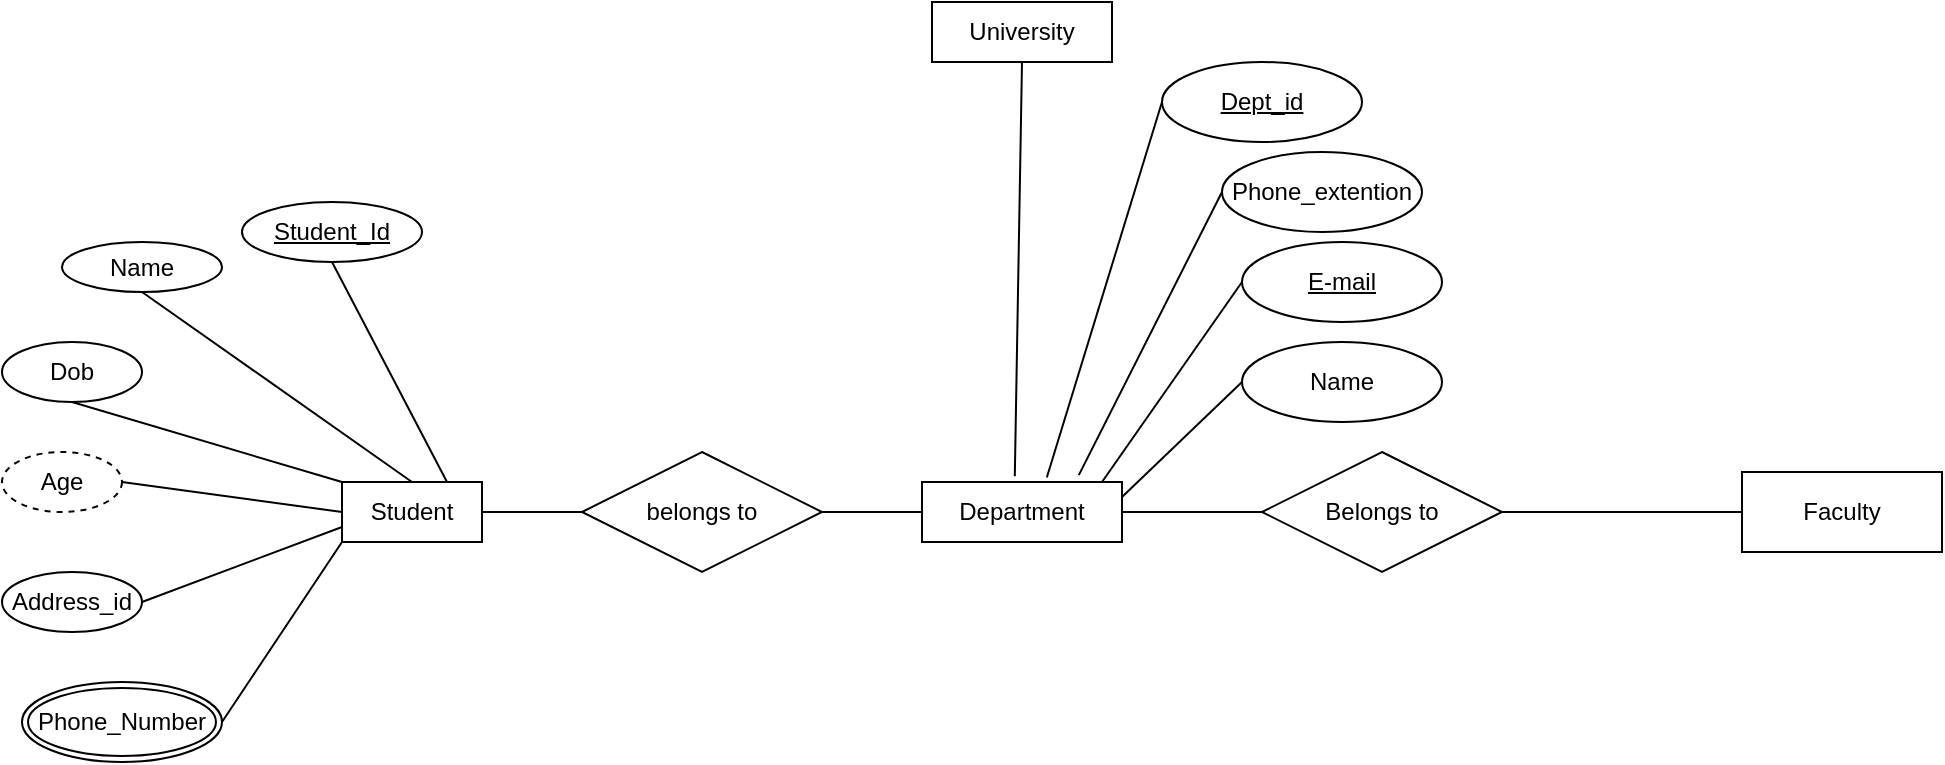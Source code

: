 <mxfile version="14.7.4" type="github"><diagram id="n1AsMM7LYAOZZ_o2ZsNr" name="Page-1"><mxGraphModel dx="2001" dy="663" grid="1" gridSize="10" guides="1" tooltips="1" connect="1" arrows="1" fold="1" page="1" pageScale="1" pageWidth="850" pageHeight="1100" math="0" shadow="0"><root><mxCell id="0"/><mxCell id="1" parent="0"/><mxCell id="XVhgLxHKAAm95sH4rUj--1" value="University" style="whiteSpace=wrap;html=1;align=center;" vertex="1" parent="1"><mxGeometry x="115" y="10" width="90" height="30" as="geometry"/></mxCell><mxCell id="XVhgLxHKAAm95sH4rUj--2" value="Department" style="whiteSpace=wrap;html=1;align=center;" vertex="1" parent="1"><mxGeometry x="110" y="250" width="100" height="30" as="geometry"/></mxCell><mxCell id="XVhgLxHKAAm95sH4rUj--3" value="" style="endArrow=none;html=1;rounded=0;exitX=0.5;exitY=1;exitDx=0;exitDy=0;entryX=0.464;entryY=-0.095;entryDx=0;entryDy=0;entryPerimeter=0;" edge="1" parent="1" source="XVhgLxHKAAm95sH4rUj--1" target="XVhgLxHKAAm95sH4rUj--2"><mxGeometry relative="1" as="geometry"><mxPoint x="110" y="210" as="sourcePoint"/><mxPoint x="270" y="210" as="targetPoint"/></mxGeometry></mxCell><mxCell id="XVhgLxHKAAm95sH4rUj--5" value="Phone_extention" style="ellipse;whiteSpace=wrap;html=1;align=center;" vertex="1" parent="1"><mxGeometry x="260" y="85" width="100" height="40" as="geometry"/></mxCell><mxCell id="XVhgLxHKAAm95sH4rUj--6" value="E-mail" style="ellipse;whiteSpace=wrap;html=1;align=center;fontStyle=4;" vertex="1" parent="1"><mxGeometry x="270" y="130" width="100" height="40" as="geometry"/></mxCell><mxCell id="XVhgLxHKAAm95sH4rUj--7" value="Dept_id" style="ellipse;whiteSpace=wrap;html=1;align=center;fontStyle=4;" vertex="1" parent="1"><mxGeometry x="230" y="40" width="100" height="40" as="geometry"/></mxCell><mxCell id="XVhgLxHKAAm95sH4rUj--8" value="Name" style="ellipse;whiteSpace=wrap;html=1;align=center;" vertex="1" parent="1"><mxGeometry x="270" y="180" width="100" height="40" as="geometry"/></mxCell><mxCell id="XVhgLxHKAAm95sH4rUj--9" value="" style="endArrow=none;html=1;rounded=0;exitX=0;exitY=0.5;exitDx=0;exitDy=0;entryX=0.624;entryY=-0.076;entryDx=0;entryDy=0;entryPerimeter=0;" edge="1" parent="1" source="XVhgLxHKAAm95sH4rUj--7" target="XVhgLxHKAAm95sH4rUj--2"><mxGeometry relative="1" as="geometry"><mxPoint x="30" y="270" as="sourcePoint"/><mxPoint x="190" y="270" as="targetPoint"/></mxGeometry></mxCell><mxCell id="XVhgLxHKAAm95sH4rUj--10" value="" style="endArrow=none;html=1;rounded=0;exitX=0;exitY=0.5;exitDx=0;exitDy=0;entryX=0.784;entryY=-0.114;entryDx=0;entryDy=0;entryPerimeter=0;" edge="1" parent="1" source="XVhgLxHKAAm95sH4rUj--5" target="XVhgLxHKAAm95sH4rUj--2"><mxGeometry relative="1" as="geometry"><mxPoint x="30" y="270" as="sourcePoint"/><mxPoint x="190" y="270" as="targetPoint"/></mxGeometry></mxCell><mxCell id="XVhgLxHKAAm95sH4rUj--11" value="" style="endArrow=none;html=1;rounded=0;exitX=0;exitY=0.5;exitDx=0;exitDy=0;" edge="1" parent="1" source="XVhgLxHKAAm95sH4rUj--6"><mxGeometry relative="1" as="geometry"><mxPoint x="30" y="270" as="sourcePoint"/><mxPoint x="200" y="250" as="targetPoint"/></mxGeometry></mxCell><mxCell id="XVhgLxHKAAm95sH4rUj--12" value="" style="endArrow=none;html=1;rounded=0;entryX=1;entryY=0.25;entryDx=0;entryDy=0;exitX=0;exitY=0.5;exitDx=0;exitDy=0;" edge="1" parent="1" source="XVhgLxHKAAm95sH4rUj--8" target="XVhgLxHKAAm95sH4rUj--2"><mxGeometry relative="1" as="geometry"><mxPoint x="270" y="387" as="sourcePoint"/><mxPoint x="190" y="270" as="targetPoint"/></mxGeometry></mxCell><mxCell id="XVhgLxHKAAm95sH4rUj--13" value="Student" style="whiteSpace=wrap;html=1;align=center;" vertex="1" parent="1"><mxGeometry x="-180" y="250" width="70" height="30" as="geometry"/></mxCell><mxCell id="XVhgLxHKAAm95sH4rUj--14" value="" style="endArrow=none;html=1;rounded=0;exitX=1;exitY=0.5;exitDx=0;exitDy=0;" edge="1" parent="1" source="XVhgLxHKAAm95sH4rUj--13" target="XVhgLxHKAAm95sH4rUj--32"><mxGeometry relative="1" as="geometry"><mxPoint x="30" y="330" as="sourcePoint"/><mxPoint x="-50" y="265" as="targetPoint"/></mxGeometry></mxCell><mxCell id="XVhgLxHKAAm95sH4rUj--15" value="" style="endArrow=none;html=1;rounded=0;exitX=1;exitY=0.5;exitDx=0;exitDy=0;" edge="1" parent="1" source="XVhgLxHKAAm95sH4rUj--35" target="XVhgLxHKAAm95sH4rUj--16"><mxGeometry relative="1" as="geometry"><mxPoint x="430" y="265" as="sourcePoint"/><mxPoint x="460" y="265" as="targetPoint"/></mxGeometry></mxCell><mxCell id="XVhgLxHKAAm95sH4rUj--16" value="Faculty" style="whiteSpace=wrap;html=1;align=center;" vertex="1" parent="1"><mxGeometry x="520" y="245" width="100" height="40" as="geometry"/></mxCell><mxCell id="XVhgLxHKAAm95sH4rUj--19" value="Student_Id" style="ellipse;whiteSpace=wrap;html=1;align=center;fontStyle=4;" vertex="1" parent="1"><mxGeometry x="-230" y="110" width="90" height="30" as="geometry"/></mxCell><mxCell id="XVhgLxHKAAm95sH4rUj--20" value="" style="endArrow=none;html=1;rounded=0;exitX=0.5;exitY=1;exitDx=0;exitDy=0;entryX=0.75;entryY=0;entryDx=0;entryDy=0;" edge="1" parent="1" source="XVhgLxHKAAm95sH4rUj--19" target="XVhgLxHKAAm95sH4rUj--13"><mxGeometry relative="1" as="geometry"><mxPoint x="70" y="220" as="sourcePoint"/><mxPoint x="230" y="220" as="targetPoint"/></mxGeometry></mxCell><mxCell id="XVhgLxHKAAm95sH4rUj--21" value="Name" style="ellipse;whiteSpace=wrap;html=1;align=center;" vertex="1" parent="1"><mxGeometry x="-320" y="130" width="80" height="25" as="geometry"/></mxCell><mxCell id="XVhgLxHKAAm95sH4rUj--22" value="" style="endArrow=none;html=1;rounded=0;exitX=0.5;exitY=1;exitDx=0;exitDy=0;entryX=0.5;entryY=0;entryDx=0;entryDy=0;" edge="1" parent="1" source="XVhgLxHKAAm95sH4rUj--21" target="XVhgLxHKAAm95sH4rUj--13"><mxGeometry relative="1" as="geometry"><mxPoint x="70" y="220" as="sourcePoint"/><mxPoint x="230" y="220" as="targetPoint"/></mxGeometry></mxCell><mxCell id="XVhgLxHKAAm95sH4rUj--24" value="Dob" style="ellipse;whiteSpace=wrap;html=1;align=center;" vertex="1" parent="1"><mxGeometry x="-350" y="180" width="70" height="30" as="geometry"/></mxCell><mxCell id="XVhgLxHKAAm95sH4rUj--25" value="" style="endArrow=none;html=1;rounded=0;exitX=0.5;exitY=1;exitDx=0;exitDy=0;entryX=0;entryY=0;entryDx=0;entryDy=0;" edge="1" parent="1" source="XVhgLxHKAAm95sH4rUj--24" target="XVhgLxHKAAm95sH4rUj--13"><mxGeometry relative="1" as="geometry"><mxPoint x="70" y="130" as="sourcePoint"/><mxPoint x="230" y="130" as="targetPoint"/></mxGeometry></mxCell><mxCell id="XVhgLxHKAAm95sH4rUj--26" value="Age" style="ellipse;whiteSpace=wrap;html=1;align=center;dashed=1;" vertex="1" parent="1"><mxGeometry x="-350" y="235" width="60" height="30" as="geometry"/></mxCell><mxCell id="XVhgLxHKAAm95sH4rUj--27" value="" style="endArrow=none;html=1;rounded=0;exitX=1;exitY=0.5;exitDx=0;exitDy=0;entryX=0;entryY=0.5;entryDx=0;entryDy=0;" edge="1" parent="1" source="XVhgLxHKAAm95sH4rUj--26" target="XVhgLxHKAAm95sH4rUj--13"><mxGeometry relative="1" as="geometry"><mxPoint x="70" y="130" as="sourcePoint"/><mxPoint x="230" y="130" as="targetPoint"/></mxGeometry></mxCell><mxCell id="XVhgLxHKAAm95sH4rUj--28" value="Address_id" style="ellipse;whiteSpace=wrap;html=1;align=center;" vertex="1" parent="1"><mxGeometry x="-350" y="295" width="70" height="30" as="geometry"/></mxCell><mxCell id="XVhgLxHKAAm95sH4rUj--29" value="" style="endArrow=none;html=1;rounded=0;exitX=1;exitY=0.5;exitDx=0;exitDy=0;entryX=0;entryY=0.75;entryDx=0;entryDy=0;" edge="1" parent="1" source="XVhgLxHKAAm95sH4rUj--28" target="XVhgLxHKAAm95sH4rUj--13"><mxGeometry relative="1" as="geometry"><mxPoint x="70" y="220" as="sourcePoint"/><mxPoint x="230" y="220" as="targetPoint"/></mxGeometry></mxCell><mxCell id="XVhgLxHKAAm95sH4rUj--30" value="Phone_Number" style="ellipse;shape=doubleEllipse;margin=3;whiteSpace=wrap;html=1;align=center;" vertex="1" parent="1"><mxGeometry x="-340" y="350" width="100" height="40" as="geometry"/></mxCell><mxCell id="XVhgLxHKAAm95sH4rUj--31" value="" style="endArrow=none;html=1;rounded=0;exitX=1;exitY=0.5;exitDx=0;exitDy=0;entryX=0;entryY=1;entryDx=0;entryDy=0;" edge="1" parent="1" source="XVhgLxHKAAm95sH4rUj--30" target="XVhgLxHKAAm95sH4rUj--13"><mxGeometry relative="1" as="geometry"><mxPoint x="70" y="220" as="sourcePoint"/><mxPoint x="230" y="220" as="targetPoint"/></mxGeometry></mxCell><mxCell id="XVhgLxHKAAm95sH4rUj--32" value="belongs to" style="shape=rhombus;perimeter=rhombusPerimeter;whiteSpace=wrap;html=1;align=center;" vertex="1" parent="1"><mxGeometry x="-60" y="235" width="120" height="60" as="geometry"/></mxCell><mxCell id="XVhgLxHKAAm95sH4rUj--34" value="" style="endArrow=none;html=1;rounded=0;exitX=1;exitY=0.5;exitDx=0;exitDy=0;entryX=0;entryY=0.5;entryDx=0;entryDy=0;" edge="1" parent="1" source="XVhgLxHKAAm95sH4rUj--32" target="XVhgLxHKAAm95sH4rUj--2"><mxGeometry relative="1" as="geometry"><mxPoint x="70" y="300" as="sourcePoint"/><mxPoint x="230" y="300" as="targetPoint"/></mxGeometry></mxCell><mxCell id="XVhgLxHKAAm95sH4rUj--35" value="Belongs to" style="shape=rhombus;perimeter=rhombusPerimeter;whiteSpace=wrap;html=1;align=center;" vertex="1" parent="1"><mxGeometry x="280" y="235" width="120" height="60" as="geometry"/></mxCell><mxCell id="XVhgLxHKAAm95sH4rUj--36" value="" style="endArrow=none;html=1;rounded=0;entryX=0;entryY=0.5;entryDx=0;entryDy=0;exitX=1;exitY=0.5;exitDx=0;exitDy=0;" edge="1" parent="1" source="XVhgLxHKAAm95sH4rUj--2" target="XVhgLxHKAAm95sH4rUj--35"><mxGeometry relative="1" as="geometry"><mxPoint x="70" y="300" as="sourcePoint"/><mxPoint x="230" y="300" as="targetPoint"/></mxGeometry></mxCell></root></mxGraphModel></diagram></mxfile>